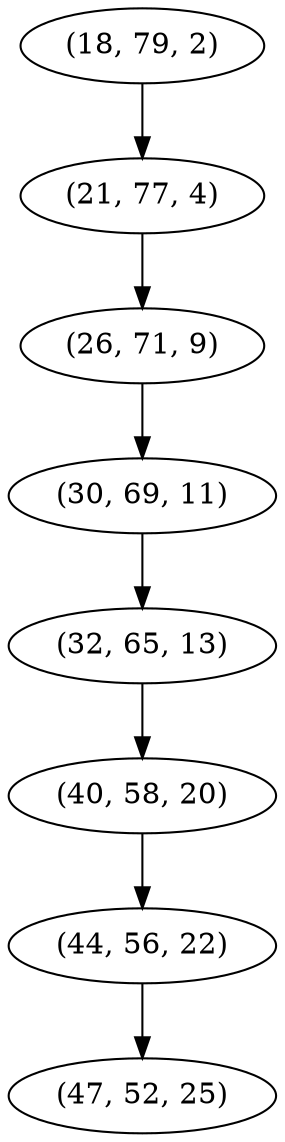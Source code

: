 digraph tree {
    "(18, 79, 2)";
    "(21, 77, 4)";
    "(26, 71, 9)";
    "(30, 69, 11)";
    "(32, 65, 13)";
    "(40, 58, 20)";
    "(44, 56, 22)";
    "(47, 52, 25)";
    "(18, 79, 2)" -> "(21, 77, 4)";
    "(21, 77, 4)" -> "(26, 71, 9)";
    "(26, 71, 9)" -> "(30, 69, 11)";
    "(30, 69, 11)" -> "(32, 65, 13)";
    "(32, 65, 13)" -> "(40, 58, 20)";
    "(40, 58, 20)" -> "(44, 56, 22)";
    "(44, 56, 22)" -> "(47, 52, 25)";
}
